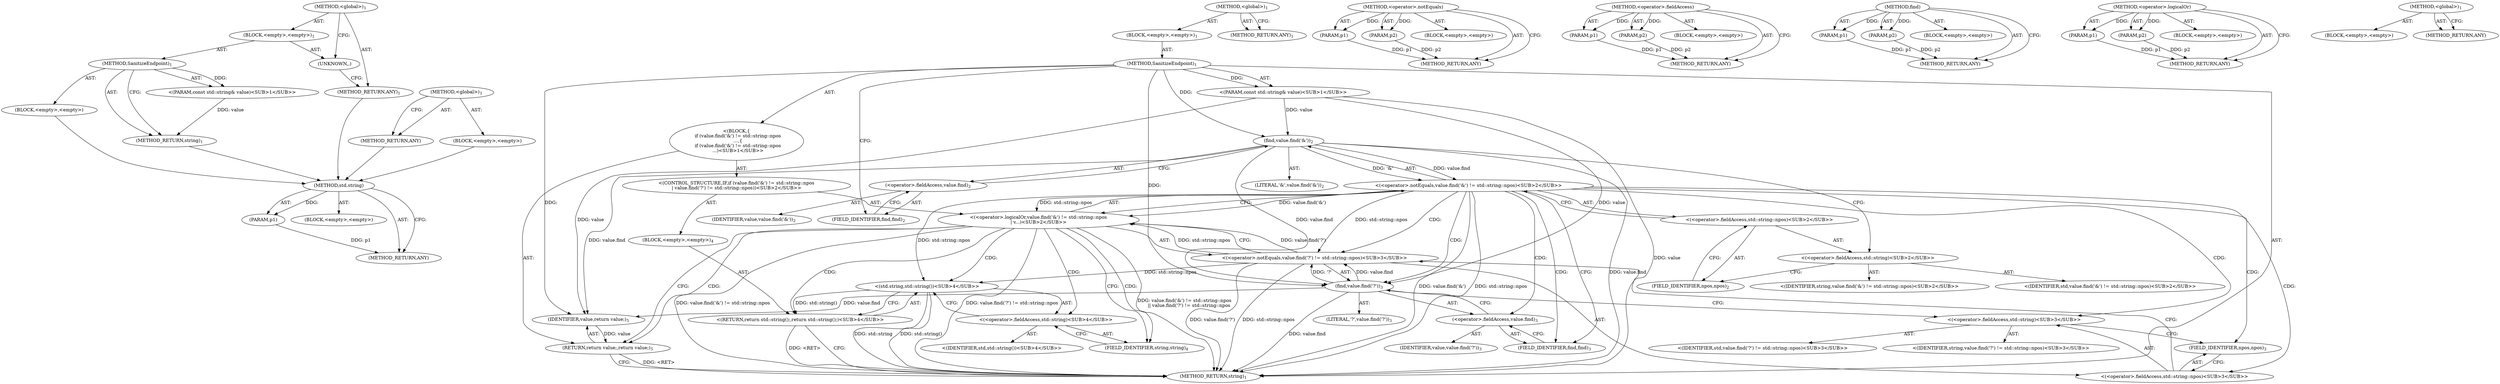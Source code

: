 digraph "&lt;global&gt;" {
vulnerable_84 [label=<(METHOD,std.string)>];
vulnerable_85 [label=<(PARAM,p1)>];
vulnerable_86 [label=<(BLOCK,&lt;empty&gt;,&lt;empty&gt;)>];
vulnerable_87 [label=<(METHOD_RETURN,ANY)>];
vulnerable_6 [label=<(METHOD,&lt;global&gt;)<SUB>1</SUB>>];
vulnerable_7 [label=<(BLOCK,&lt;empty&gt;,&lt;empty&gt;)<SUB>1</SUB>>];
vulnerable_8 [label=<(METHOD,SanitizeEndpoint)<SUB>1</SUB>>];
vulnerable_9 [label="<(PARAM,const std::string&amp; value)<SUB>1</SUB>>"];
vulnerable_10 [label="<(BLOCK,{
  if (value.find('&amp;') != std::string::npos
  ...,{
  if (value.find('&amp;') != std::string::npos
  ...)<SUB>1</SUB>>"];
vulnerable_11 [label="<(CONTROL_STRUCTURE,IF,if (value.find('&amp;') != std::string::npos
| value.find('?') != std::string::npos))<SUB>2</SUB>>"];
vulnerable_12 [label="<(&lt;operator&gt;.logicalOr,value.find('&amp;') != std::string::npos
| v...)<SUB>2</SUB>>"];
vulnerable_13 [label="<(&lt;operator&gt;.notEquals,value.find('&amp;') != std::string::npos)<SUB>2</SUB>>"];
vulnerable_14 [label=<(find,value.find('&amp;'))<SUB>2</SUB>>];
vulnerable_15 [label=<(&lt;operator&gt;.fieldAccess,value.find)<SUB>2</SUB>>];
vulnerable_16 [label=<(IDENTIFIER,value,value.find('&amp;'))<SUB>2</SUB>>];
vulnerable_17 [label=<(FIELD_IDENTIFIER,find,find)<SUB>2</SUB>>];
vulnerable_18 [label=<(LITERAL,'&amp;',value.find('&amp;'))<SUB>2</SUB>>];
vulnerable_19 [label="<(&lt;operator&gt;.fieldAccess,std::string::npos)<SUB>2</SUB>>"];
vulnerable_20 [label="<(&lt;operator&gt;.fieldAccess,std::string)<SUB>2</SUB>>"];
vulnerable_21 [label="<(IDENTIFIER,std,value.find('&amp;') != std::string::npos)<SUB>2</SUB>>"];
vulnerable_22 [label="<(IDENTIFIER,string,value.find('&amp;') != std::string::npos)<SUB>2</SUB>>"];
vulnerable_23 [label=<(FIELD_IDENTIFIER,npos,npos)<SUB>2</SUB>>];
vulnerable_24 [label="<(&lt;operator&gt;.notEquals,value.find('?') != std::string::npos)<SUB>3</SUB>>"];
vulnerable_25 [label=<(find,value.find('?'))<SUB>3</SUB>>];
vulnerable_26 [label=<(&lt;operator&gt;.fieldAccess,value.find)<SUB>3</SUB>>];
vulnerable_27 [label=<(IDENTIFIER,value,value.find('?'))<SUB>3</SUB>>];
vulnerable_28 [label=<(FIELD_IDENTIFIER,find,find)<SUB>3</SUB>>];
vulnerable_29 [label=<(LITERAL,'?',value.find('?'))<SUB>3</SUB>>];
vulnerable_30 [label="<(&lt;operator&gt;.fieldAccess,std::string::npos)<SUB>3</SUB>>"];
vulnerable_31 [label="<(&lt;operator&gt;.fieldAccess,std::string)<SUB>3</SUB>>"];
vulnerable_32 [label="<(IDENTIFIER,std,value.find('?') != std::string::npos)<SUB>3</SUB>>"];
vulnerable_33 [label="<(IDENTIFIER,string,value.find('?') != std::string::npos)<SUB>3</SUB>>"];
vulnerable_34 [label=<(FIELD_IDENTIFIER,npos,npos)<SUB>3</SUB>>];
vulnerable_35 [label=<(BLOCK,&lt;empty&gt;,&lt;empty&gt;)<SUB>4</SUB>>];
vulnerable_36 [label="<(RETURN,return std::string();,return std::string();)<SUB>4</SUB>>"];
vulnerable_37 [label="<(std.string,std::string())<SUB>4</SUB>>"];
vulnerable_38 [label="<(&lt;operator&gt;.fieldAccess,std::string)<SUB>4</SUB>>"];
vulnerable_39 [label="<(IDENTIFIER,std,std::string())<SUB>4</SUB>>"];
vulnerable_40 [label=<(FIELD_IDENTIFIER,string,string)<SUB>4</SUB>>];
vulnerable_41 [label=<(RETURN,return value;,return value;)<SUB>5</SUB>>];
vulnerable_42 [label=<(IDENTIFIER,value,return value;)<SUB>5</SUB>>];
vulnerable_43 [label=<(METHOD_RETURN,string)<SUB>1</SUB>>];
vulnerable_45 [label=<(METHOD_RETURN,ANY)<SUB>1</SUB>>];
vulnerable_69 [label=<(METHOD,&lt;operator&gt;.notEquals)>];
vulnerable_70 [label=<(PARAM,p1)>];
vulnerable_71 [label=<(PARAM,p2)>];
vulnerable_72 [label=<(BLOCK,&lt;empty&gt;,&lt;empty&gt;)>];
vulnerable_73 [label=<(METHOD_RETURN,ANY)>];
vulnerable_79 [label=<(METHOD,&lt;operator&gt;.fieldAccess)>];
vulnerable_80 [label=<(PARAM,p1)>];
vulnerable_81 [label=<(PARAM,p2)>];
vulnerable_82 [label=<(BLOCK,&lt;empty&gt;,&lt;empty&gt;)>];
vulnerable_83 [label=<(METHOD_RETURN,ANY)>];
vulnerable_74 [label=<(METHOD,find)>];
vulnerable_75 [label=<(PARAM,p1)>];
vulnerable_76 [label=<(PARAM,p2)>];
vulnerable_77 [label=<(BLOCK,&lt;empty&gt;,&lt;empty&gt;)>];
vulnerable_78 [label=<(METHOD_RETURN,ANY)>];
vulnerable_64 [label=<(METHOD,&lt;operator&gt;.logicalOr)>];
vulnerable_65 [label=<(PARAM,p1)>];
vulnerable_66 [label=<(PARAM,p2)>];
vulnerable_67 [label=<(BLOCK,&lt;empty&gt;,&lt;empty&gt;)>];
vulnerable_68 [label=<(METHOD_RETURN,ANY)>];
vulnerable_58 [label=<(METHOD,&lt;global&gt;)<SUB>1</SUB>>];
vulnerable_59 [label=<(BLOCK,&lt;empty&gt;,&lt;empty&gt;)>];
vulnerable_60 [label=<(METHOD_RETURN,ANY)>];
fixed_6 [label=<(METHOD,&lt;global&gt;)<SUB>1</SUB>>];
fixed_7 [label=<(BLOCK,&lt;empty&gt;,&lt;empty&gt;)<SUB>1</SUB>>];
fixed_8 [label=<(METHOD,SanitizeEndpoint)<SUB>1</SUB>>];
fixed_9 [label="<(PARAM,const std::string&amp; value)<SUB>1</SUB>>"];
fixed_10 [label=<(BLOCK,&lt;empty&gt;,&lt;empty&gt;)>];
fixed_11 [label=<(METHOD_RETURN,string)<SUB>1</SUB>>];
fixed_13 [label=<(UNKNOWN,,)>];
fixed_14 [label=<(METHOD_RETURN,ANY)<SUB>1</SUB>>];
fixed_25 [label=<(METHOD,&lt;global&gt;)<SUB>1</SUB>>];
fixed_26 [label=<(BLOCK,&lt;empty&gt;,&lt;empty&gt;)>];
fixed_27 [label=<(METHOD_RETURN,ANY)>];
vulnerable_84 -> vulnerable_85  [key=0, label="AST: "];
vulnerable_84 -> vulnerable_85  [key=1, label="DDG: "];
vulnerable_84 -> vulnerable_86  [key=0, label="AST: "];
vulnerable_84 -> vulnerable_87  [key=0, label="AST: "];
vulnerable_84 -> vulnerable_87  [key=1, label="CFG: "];
vulnerable_85 -> vulnerable_87  [key=0, label="DDG: p1"];
vulnerable_6 -> vulnerable_7  [key=0, label="AST: "];
vulnerable_6 -> vulnerable_45  [key=0, label="AST: "];
vulnerable_6 -> vulnerable_45  [key=1, label="CFG: "];
vulnerable_7 -> vulnerable_8  [key=0, label="AST: "];
vulnerable_8 -> vulnerable_9  [key=0, label="AST: "];
vulnerable_8 -> vulnerable_9  [key=1, label="DDG: "];
vulnerable_8 -> vulnerable_10  [key=0, label="AST: "];
vulnerable_8 -> vulnerable_43  [key=0, label="AST: "];
vulnerable_8 -> vulnerable_17  [key=0, label="CFG: "];
vulnerable_8 -> vulnerable_42  [key=0, label="DDG: "];
vulnerable_8 -> vulnerable_14  [key=0, label="DDG: "];
vulnerable_8 -> vulnerable_25  [key=0, label="DDG: "];
vulnerable_9 -> vulnerable_43  [key=0, label="DDG: value"];
vulnerable_9 -> vulnerable_42  [key=0, label="DDG: value"];
vulnerable_9 -> vulnerable_14  [key=0, label="DDG: value"];
vulnerable_9 -> vulnerable_25  [key=0, label="DDG: value"];
vulnerable_10 -> vulnerable_11  [key=0, label="AST: "];
vulnerable_10 -> vulnerable_41  [key=0, label="AST: "];
vulnerable_11 -> vulnerable_12  [key=0, label="AST: "];
vulnerable_11 -> vulnerable_35  [key=0, label="AST: "];
vulnerable_12 -> vulnerable_13  [key=0, label="AST: "];
vulnerable_12 -> vulnerable_24  [key=0, label="AST: "];
vulnerable_12 -> vulnerable_40  [key=0, label="CFG: "];
vulnerable_12 -> vulnerable_40  [key=1, label="CDG: "];
vulnerable_12 -> vulnerable_41  [key=0, label="CFG: "];
vulnerable_12 -> vulnerable_41  [key=1, label="CDG: "];
vulnerable_12 -> vulnerable_43  [key=0, label="DDG: value.find('&amp;') != std::string::npos"];
vulnerable_12 -> vulnerable_43  [key=1, label="DDG: value.find('?') != std::string::npos"];
vulnerable_12 -> vulnerable_43  [key=2, label="DDG: value.find('&amp;') != std::string::npos
      || value.find('?') != std::string::npos"];
vulnerable_12 -> vulnerable_36  [key=0, label="CDG: "];
vulnerable_12 -> vulnerable_37  [key=0, label="CDG: "];
vulnerable_12 -> vulnerable_38  [key=0, label="CDG: "];
vulnerable_13 -> vulnerable_14  [key=0, label="AST: "];
vulnerable_13 -> vulnerable_19  [key=0, label="AST: "];
vulnerable_13 -> vulnerable_12  [key=0, label="CFG: "];
vulnerable_13 -> vulnerable_12  [key=1, label="DDG: value.find('&amp;')"];
vulnerable_13 -> vulnerable_12  [key=2, label="DDG: std::string::npos"];
vulnerable_13 -> vulnerable_28  [key=0, label="CFG: "];
vulnerable_13 -> vulnerable_28  [key=1, label="CDG: "];
vulnerable_13 -> vulnerable_43  [key=0, label="DDG: value.find('&amp;')"];
vulnerable_13 -> vulnerable_43  [key=1, label="DDG: std::string::npos"];
vulnerable_13 -> vulnerable_24  [key=0, label="DDG: std::string::npos"];
vulnerable_13 -> vulnerable_24  [key=1, label="CDG: "];
vulnerable_13 -> vulnerable_37  [key=0, label="DDG: std::string::npos"];
vulnerable_13 -> vulnerable_30  [key=0, label="CDG: "];
vulnerable_13 -> vulnerable_34  [key=0, label="CDG: "];
vulnerable_13 -> vulnerable_26  [key=0, label="CDG: "];
vulnerable_13 -> vulnerable_25  [key=0, label="CDG: "];
vulnerable_13 -> vulnerable_31  [key=0, label="CDG: "];
vulnerable_14 -> vulnerable_15  [key=0, label="AST: "];
vulnerable_14 -> vulnerable_18  [key=0, label="AST: "];
vulnerable_14 -> vulnerable_20  [key=0, label="CFG: "];
vulnerable_14 -> vulnerable_43  [key=0, label="DDG: value.find"];
vulnerable_14 -> vulnerable_42  [key=0, label="DDG: value.find"];
vulnerable_14 -> vulnerable_13  [key=0, label="DDG: value.find"];
vulnerable_14 -> vulnerable_13  [key=1, label="DDG: '&amp;'"];
vulnerable_14 -> vulnerable_25  [key=0, label="DDG: value.find"];
vulnerable_15 -> vulnerable_16  [key=0, label="AST: "];
vulnerable_15 -> vulnerable_17  [key=0, label="AST: "];
vulnerable_15 -> vulnerable_14  [key=0, label="CFG: "];
vulnerable_17 -> vulnerable_15  [key=0, label="CFG: "];
vulnerable_19 -> vulnerable_20  [key=0, label="AST: "];
vulnerable_19 -> vulnerable_23  [key=0, label="AST: "];
vulnerable_19 -> vulnerable_13  [key=0, label="CFG: "];
vulnerable_20 -> vulnerable_21  [key=0, label="AST: "];
vulnerable_20 -> vulnerable_22  [key=0, label="AST: "];
vulnerable_20 -> vulnerable_23  [key=0, label="CFG: "];
vulnerable_23 -> vulnerable_19  [key=0, label="CFG: "];
vulnerable_24 -> vulnerable_25  [key=0, label="AST: "];
vulnerable_24 -> vulnerable_30  [key=0, label="AST: "];
vulnerable_24 -> vulnerable_12  [key=0, label="CFG: "];
vulnerable_24 -> vulnerable_12  [key=1, label="DDG: value.find('?')"];
vulnerable_24 -> vulnerable_12  [key=2, label="DDG: std::string::npos"];
vulnerable_24 -> vulnerable_43  [key=0, label="DDG: value.find('?')"];
vulnerable_24 -> vulnerable_43  [key=1, label="DDG: std::string::npos"];
vulnerable_24 -> vulnerable_37  [key=0, label="DDG: std::string::npos"];
vulnerable_25 -> vulnerable_26  [key=0, label="AST: "];
vulnerable_25 -> vulnerable_29  [key=0, label="AST: "];
vulnerable_25 -> vulnerable_31  [key=0, label="CFG: "];
vulnerable_25 -> vulnerable_43  [key=0, label="DDG: value.find"];
vulnerable_25 -> vulnerable_42  [key=0, label="DDG: value.find"];
vulnerable_25 -> vulnerable_24  [key=0, label="DDG: value.find"];
vulnerable_25 -> vulnerable_24  [key=1, label="DDG: '?'"];
vulnerable_26 -> vulnerable_27  [key=0, label="AST: "];
vulnerable_26 -> vulnerable_28  [key=0, label="AST: "];
vulnerable_26 -> vulnerable_25  [key=0, label="CFG: "];
vulnerable_28 -> vulnerable_26  [key=0, label="CFG: "];
vulnerable_30 -> vulnerable_31  [key=0, label="AST: "];
vulnerable_30 -> vulnerable_34  [key=0, label="AST: "];
vulnerable_30 -> vulnerable_24  [key=0, label="CFG: "];
vulnerable_31 -> vulnerable_32  [key=0, label="AST: "];
vulnerable_31 -> vulnerable_33  [key=0, label="AST: "];
vulnerable_31 -> vulnerable_34  [key=0, label="CFG: "];
vulnerable_34 -> vulnerable_30  [key=0, label="CFG: "];
vulnerable_35 -> vulnerable_36  [key=0, label="AST: "];
vulnerable_36 -> vulnerable_37  [key=0, label="AST: "];
vulnerable_36 -> vulnerable_43  [key=0, label="CFG: "];
vulnerable_36 -> vulnerable_43  [key=1, label="DDG: &lt;RET&gt;"];
vulnerable_37 -> vulnerable_38  [key=0, label="AST: "];
vulnerable_37 -> vulnerable_36  [key=0, label="CFG: "];
vulnerable_37 -> vulnerable_36  [key=1, label="DDG: std::string()"];
vulnerable_37 -> vulnerable_43  [key=0, label="DDG: std::string"];
vulnerable_37 -> vulnerable_43  [key=1, label="DDG: std::string()"];
vulnerable_38 -> vulnerable_39  [key=0, label="AST: "];
vulnerable_38 -> vulnerable_40  [key=0, label="AST: "];
vulnerable_38 -> vulnerable_37  [key=0, label="CFG: "];
vulnerable_40 -> vulnerable_38  [key=0, label="CFG: "];
vulnerable_41 -> vulnerable_42  [key=0, label="AST: "];
vulnerable_41 -> vulnerable_43  [key=0, label="CFG: "];
vulnerable_41 -> vulnerable_43  [key=1, label="DDG: &lt;RET&gt;"];
vulnerable_42 -> vulnerable_41  [key=0, label="DDG: value"];
vulnerable_69 -> vulnerable_70  [key=0, label="AST: "];
vulnerable_69 -> vulnerable_70  [key=1, label="DDG: "];
vulnerable_69 -> vulnerable_72  [key=0, label="AST: "];
vulnerable_69 -> vulnerable_71  [key=0, label="AST: "];
vulnerable_69 -> vulnerable_71  [key=1, label="DDG: "];
vulnerable_69 -> vulnerable_73  [key=0, label="AST: "];
vulnerable_69 -> vulnerable_73  [key=1, label="CFG: "];
vulnerable_70 -> vulnerable_73  [key=0, label="DDG: p1"];
vulnerable_71 -> vulnerable_73  [key=0, label="DDG: p2"];
vulnerable_79 -> vulnerable_80  [key=0, label="AST: "];
vulnerable_79 -> vulnerable_80  [key=1, label="DDG: "];
vulnerable_79 -> vulnerable_82  [key=0, label="AST: "];
vulnerable_79 -> vulnerable_81  [key=0, label="AST: "];
vulnerable_79 -> vulnerable_81  [key=1, label="DDG: "];
vulnerable_79 -> vulnerable_83  [key=0, label="AST: "];
vulnerable_79 -> vulnerable_83  [key=1, label="CFG: "];
vulnerable_80 -> vulnerable_83  [key=0, label="DDG: p1"];
vulnerable_81 -> vulnerable_83  [key=0, label="DDG: p2"];
vulnerable_74 -> vulnerable_75  [key=0, label="AST: "];
vulnerable_74 -> vulnerable_75  [key=1, label="DDG: "];
vulnerable_74 -> vulnerable_77  [key=0, label="AST: "];
vulnerable_74 -> vulnerable_76  [key=0, label="AST: "];
vulnerable_74 -> vulnerable_76  [key=1, label="DDG: "];
vulnerable_74 -> vulnerable_78  [key=0, label="AST: "];
vulnerable_74 -> vulnerable_78  [key=1, label="CFG: "];
vulnerable_75 -> vulnerable_78  [key=0, label="DDG: p1"];
vulnerable_76 -> vulnerable_78  [key=0, label="DDG: p2"];
vulnerable_64 -> vulnerable_65  [key=0, label="AST: "];
vulnerable_64 -> vulnerable_65  [key=1, label="DDG: "];
vulnerable_64 -> vulnerable_67  [key=0, label="AST: "];
vulnerable_64 -> vulnerable_66  [key=0, label="AST: "];
vulnerable_64 -> vulnerable_66  [key=1, label="DDG: "];
vulnerable_64 -> vulnerable_68  [key=0, label="AST: "];
vulnerable_64 -> vulnerable_68  [key=1, label="CFG: "];
vulnerable_65 -> vulnerable_68  [key=0, label="DDG: p1"];
vulnerable_66 -> vulnerable_68  [key=0, label="DDG: p2"];
vulnerable_58 -> vulnerable_59  [key=0, label="AST: "];
vulnerable_58 -> vulnerable_60  [key=0, label="AST: "];
vulnerable_58 -> vulnerable_60  [key=1, label="CFG: "];
fixed_6 -> fixed_7  [key=0, label="AST: "];
fixed_6 -> fixed_14  [key=0, label="AST: "];
fixed_6 -> fixed_13  [key=0, label="CFG: "];
fixed_7 -> fixed_8  [key=0, label="AST: "];
fixed_7 -> fixed_13  [key=0, label="AST: "];
fixed_8 -> fixed_9  [key=0, label="AST: "];
fixed_8 -> fixed_9  [key=1, label="DDG: "];
fixed_8 -> fixed_10  [key=0, label="AST: "];
fixed_8 -> fixed_11  [key=0, label="AST: "];
fixed_8 -> fixed_11  [key=1, label="CFG: "];
fixed_9 -> fixed_11  [key=0, label="DDG: value"];
fixed_10 -> vulnerable_84  [key=0];
fixed_11 -> vulnerable_84  [key=0];
fixed_13 -> fixed_14  [key=0, label="CFG: "];
fixed_14 -> vulnerable_84  [key=0];
fixed_25 -> fixed_26  [key=0, label="AST: "];
fixed_25 -> fixed_27  [key=0, label="AST: "];
fixed_25 -> fixed_27  [key=1, label="CFG: "];
fixed_26 -> vulnerable_84  [key=0];
fixed_27 -> vulnerable_84  [key=0];
}
